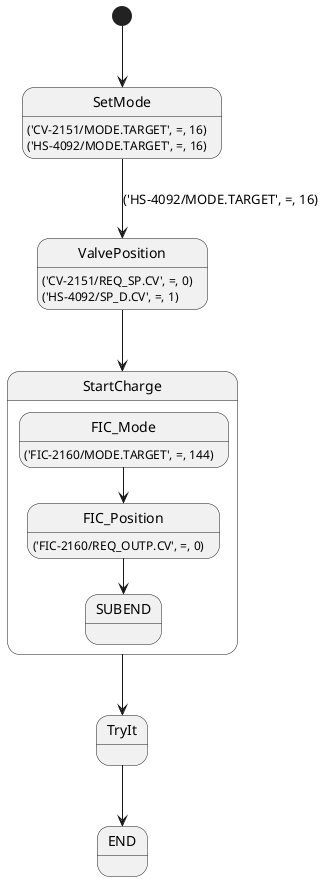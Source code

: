 
@startuml

[*] --> SetMode
SetMode: ('CV-2151/MODE.TARGET', =, 16)
SetMode: ('HS-4092/MODE.TARGET', =, 16)

SetMode --> ValvePosition: ('HS-4092/MODE.TARGET', =, 16)

ValvePosition: ('CV-2151/REQ_SP.CV', =, 0)

ValvePosition: ('HS-4092/SP_D.CV', =, 1)

ValvePosition --> StartCharge

StartCharge --> TryIt

state StartCharge{
FIC_Mode --> FIC_Position
FIC_Position --> SUBEND

FIC_Position: ('FIC-2160/REQ_OUTP.CV', =, 0)
FIC_Mode: ('FIC-2160/MODE.TARGET', =, 144)

}


TryIt --> END


@enduml

